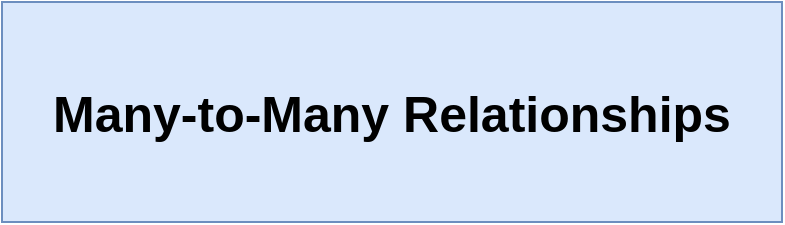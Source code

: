 <mxfile version="13.3.7" type="device"><diagram id="yBEvNyy1VIUWs_3os6aI" name="Page-1"><mxGraphModel dx="715" dy="441" grid="1" gridSize="10" guides="1" tooltips="1" connect="1" arrows="1" fold="1" page="1" pageScale="1" pageWidth="1920" pageHeight="1200" math="0" shadow="0"><root><mxCell id="0"/><mxCell id="1" parent="0"/><mxCell id="nXnCVtV4fj1YKYB7eAZT-1" value="Many-to-Many Relationships" style="rounded=0;whiteSpace=wrap;html=1;fillColor=#dae8fc;strokeColor=#6c8ebf;fontStyle=1;fontSize=25;" vertex="1" parent="1"><mxGeometry x="570" y="370" width="390" height="110" as="geometry"/></mxCell></root></mxGraphModel></diagram></mxfile>